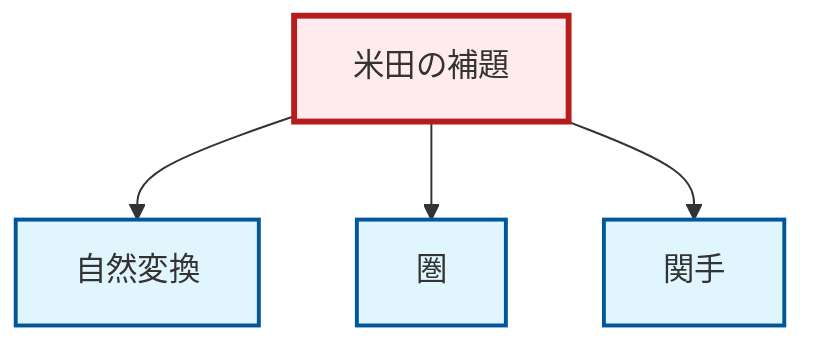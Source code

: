 graph TD
    classDef definition fill:#e1f5fe,stroke:#01579b,stroke-width:2px
    classDef theorem fill:#f3e5f5,stroke:#4a148c,stroke-width:2px
    classDef axiom fill:#fff3e0,stroke:#e65100,stroke-width:2px
    classDef example fill:#e8f5e9,stroke:#1b5e20,stroke-width:2px
    classDef current fill:#ffebee,stroke:#b71c1c,stroke-width:3px
    def-category["圏"]:::definition
    thm-yoneda["米田の補題"]:::theorem
    def-functor["関手"]:::definition
    def-natural-transformation["自然変換"]:::definition
    thm-yoneda --> def-natural-transformation
    thm-yoneda --> def-category
    thm-yoneda --> def-functor
    class thm-yoneda current